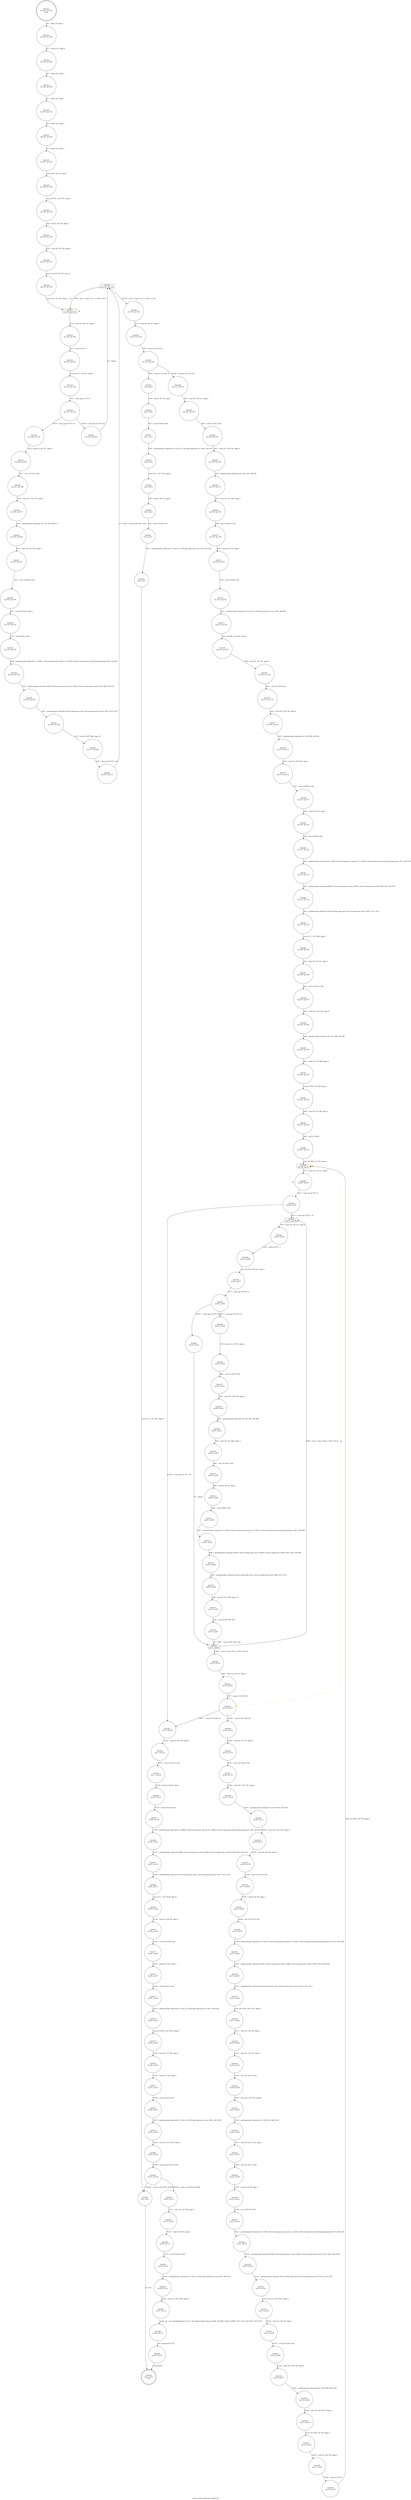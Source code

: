 digraph cache_rebuild_bmpcache_linked_list {
label="cache_rebuild_bmpcache_linked_list"
16210 [label="N16210\n(rp:0, ep:0)\nexit", shape="doublecircle"]
16211 [label="N16211\n(rp:167, ep:167)\nentry", shape="doublecircle"]
16211 -> 16213 [label="%4 = alloca i8, align 1"]
16213 [label="N16213\n(rp:166, ep:166)", shape="circle"]
16213 -> 16214 [label="%5 = alloca i16*, align 8"]
16214 [label="N16214\n(rp:165, ep:165)", shape="circle"]
16214 -> 16215 [label="%6 = alloca i32, align 4"]
16215 [label="N16215\n(rp:164, ep:164)", shape="circle"]
16215 -> 16216 [label="%7 = alloca i32, align 4"]
16216 [label="N16216\n(rp:163, ep:163)", shape="circle"]
16216 -> 16217 [label="%8 = alloca i32, align 4"]
16217 [label="N16217\n(rp:162, ep:162)", shape="circle"]
16217 -> 16218 [label="%9 = alloca i16, align 2"]
16218 [label="N16218\n(rp:161, ep:161)", shape="circle"]
16218 -> 16220 [label="store i8 %0, i8* %4, align 1"]
16220 [label="N16220\n(rp:160, ep:160)", shape="circle"]
16220 -> 16222 [label="store i16* %1, i16** %5, align 8"]
16222 [label="N16222\n(rp:159, ep:159)", shape="circle"]
16222 -> 16225 [label="store i32 %2, i32* %6, align 4"]
16225 [label="N16225\n(rp:158, ep:158)", shape="circle"]
16225 -> 16226 [label="%10 = load i32, i32* %6, align 4"]
16226 [label="N16226\n(rp:157, ep:157)", shape="circle"]
16226 -> 16228 [label="store i32 %10, i32* %7, align 4"]
16228 [label="N16228\n(rp:156, ep:156)", shape="circle"]
16228 -> 16231 [label="store i32 0, i32* %8, align 4"]
16231 [label="N16231\n(rp:155, ep:155)", shape="box"]
16231 -> 16232 [label="%12 = load i32, i32* %7, align 4"]
16231 -> 16231 [label="@", style="dashed", color="orange"]
16231 -> 16250 [label="@", style="dashed", color="orange"]
16232 [label="N16232\n(rp:154, ep:154)", shape="circle"]
16232 -> 16233 [label="%13 = add i32 %12, -1"]
16233 [label="N16233\n(rp:153, ep:153)", shape="circle"]
16233 -> 16234 [label="store i32 %13, i32* %7, align 4"]
16234 [label="N16234\n(rp:152, ep:152)", shape="circle"]
16234 -> 16235 [label="%14 = icmp sge i32 %13, 0"]
16235 [label="N16235\n(rp:151, ep:151)", shape="circle"]
16235 -> 16391 [label="[%14 = icmp sge i32 %13, 0]"]
16235 -> 16392 [label="[!(%14 = icmp sge i32 %13, 0)]"]
16237 [label="N16237\n(rp:148, ep:149)", shape="circle"]
16237 -> 16238 [label="%17 = sext i32 %16 to i64"]
16238 [label="N16238\n(rp:147, ep:148)", shape="circle"]
16238 -> 16239 [label="%18 = load i16*, i16** %5, align 8"]
16239 [label="N16239\n(rp:146, ep:147)", shape="circle"]
16239 -> 16240 [label="%19 = getelementptr inbounds i16, i16* %18, i64 %17"]
16240 [label="N16240\n(rp:145, ep:146)", shape="circle"]
16240 -> 16241 [label="%20 = load i16, i16* %19, align 2"]
16241 [label="N16241\n(rp:144, ep:145)", shape="circle"]
16241 -> 16242 [label="%21 = sext i16 %20 to i64"]
16242 [label="N16242\n(rp:143, ep:144)", shape="circle"]
16242 -> 16243 [label="%22 = load i8, i8* %4, align 1"]
16243 [label="N16243\n(rp:142, ep:143)", shape="circle"]
16243 -> 16244 [label="%23 = zext i8 %22 to i64"]
16244 [label="N16244\n(rp:141, ep:142)", shape="circle"]
16244 -> 16245 [label="%24 = getelementptr inbounds [3 x [2560 x %struct.bmpcache_entry]], [3 x [2560 x %struct.bmpcache_entry]]* @g_bmpcache, i64 0, i64 %23"]
16245 [label="N16245\n(rp:140, ep:141)", shape="circle"]
16245 -> 16246 [label="%25 = getelementptr inbounds [2560 x %struct.bmpcache_entry], [2560 x %struct.bmpcache_entry]* %24, i64 0, i64 %21"]
16246 [label="N16246\n(rp:139, ep:140)", shape="circle"]
16246 -> 16247 [label="%26 = getelementptr inbounds %struct.bmpcache_entry, %struct.bmpcache_entry* %25, i32 0, i32 0"]
16247 [label="N16247\n(rp:138, ep:139)", shape="circle"]
16247 -> 16248 [label="%27 = load i8*, i8** %26, align 16"]
16248 [label="N16248\n(rp:137, ep:138)", shape="circle"]
16248 -> 16249 [label="%28 = icmp eq i8* %27, null"]
16249 [label="N16249\n(rp:136, ep:137)", shape="circle"]
16249 -> 16250 [label="30 = [%28 = icmp eq i8* %27, null]"]
16250 [label="N16250\n(rp:135, ep:135)", shape="box"]
16250 -> 16396 [label="[!(%30 = phi i1 [ false, %11 ], [ %28, %15 ])]"]
16250 -> 16231 [label="[%30 = phi i1 [ false, %11 ], [ %28, %15 ]]"]
16253 [label="N16253\n(rp:133, ep:133)", shape="circle"]
16253 -> 16254 [label="%34 = icmp slt i32 %33, 0"]
16254 [label="N16254\n(rp:132, ep:132)", shape="circle"]
16254 -> 16397 [label="[%34 = icmp slt i32 %33, 0]"]
16254 -> 16398 [label="[!(%34 = icmp slt i32 %33, 0)]"]
16256 [label="N16256\n(rp:8, ep:8)", shape="circle"]
16256 -> 16257 [label="%37 = zext i8 %36 to i64"]
16257 [label="N16257\n(rp:7, ep:7)", shape="circle"]
16257 -> 16258 [label="%38 = getelementptr inbounds [3 x i32], [3 x i32]* @g_bmpcache_lru, i64 0, i64 %37"]
16258 [label="N16258\n(rp:6, ep:6)", shape="circle"]
16258 -> 16259 [label="store i32 -1, i32* %38, align 4"]
16259 [label="N16259\n(rp:5, ep:5)", shape="circle"]
16259 -> 16260 [label="%39 = load i8, i8* %4, align 1"]
16260 [label="N16260\n(rp:4, ep:4)", shape="circle"]
16260 -> 16261 [label="%40 = zext i8 %39 to i64"]
16261 [label="N16261\n(rp:3, ep:3)", shape="circle"]
16261 -> 16262 [label="%41 = getelementptr inbounds [3 x i32], [3 x i32]* @g_bmpcache_mru, i64 0, i64 %40"]
16262 [label="N16262\n(rp:2, ep:2)", shape="circle"]
16262 -> 16390 [label="store i32 -1, i32* %41, align 4"]
16265 [label="N16265\n(rp:130, ep:130)", shape="circle"]
16265 -> 16266 [label="%44 = sext i32 %43 to i64"]
16266 [label="N16266\n(rp:129, ep:129)", shape="circle"]
16266 -> 16267 [label="%45 = load i16*, i16** %5, align 8"]
16267 [label="N16267\n(rp:128, ep:128)", shape="circle"]
16267 -> 16268 [label="%46 = getelementptr inbounds i16, i16* %45, i64 %44"]
16268 [label="N16268\n(rp:127, ep:127)", shape="circle"]
16268 -> 16269 [label="%47 = load i16, i16* %46, align 2"]
16269 [label="N16269\n(rp:126, ep:126)", shape="circle"]
16269 -> 16270 [label="%48 = sext i16 %47 to i32"]
16270 [label="N16270\n(rp:125, ep:125)", shape="circle"]
16270 -> 16271 [label="%49 = load i8, i8* %4, align 1"]
16271 [label="N16271\n(rp:124, ep:124)", shape="circle"]
16271 -> 16272 [label="%50 = zext i8 %49 to i64"]
16272 [label="N16272\n(rp:123, ep:123)", shape="circle"]
16272 -> 16273 [label="%51 = getelementptr inbounds [3 x i32], [3 x i32]* @g_bmpcache_mru, i64 0, i64 %50"]
16273 [label="N16273\n(rp:122, ep:122)", shape="circle"]
16273 -> 16274 [label="store i32 %48, i32* %51, align 4"]
16274 [label="N16274\n(rp:121, ep:121)", shape="circle"]
16274 -> 16275 [label="%52 = load i32, i32* %7, align 4"]
16275 [label="N16275\n(rp:120, ep:120)", shape="circle"]
16275 -> 16276 [label="%53 = sext i32 %52 to i64"]
16276 [label="N16276\n(rp:119, ep:119)", shape="circle"]
16276 -> 16277 [label="%54 = load i16*, i16** %5, align 8"]
16277 [label="N16277\n(rp:118, ep:118)", shape="circle"]
16277 -> 16278 [label="%55 = getelementptr inbounds i16, i16* %54, i64 %53"]
16278 [label="N16278\n(rp:117, ep:117)", shape="circle"]
16278 -> 16279 [label="%56 = load i16, i16* %55, align 2"]
16279 [label="N16279\n(rp:116, ep:116)", shape="circle"]
16279 -> 16280 [label="%57 = sext i16 %56 to i64"]
16280 [label="N16280\n(rp:115, ep:115)", shape="circle"]
16280 -> 16281 [label="%58 = load i8, i8* %4, align 1"]
16281 [label="N16281\n(rp:114, ep:114)", shape="circle"]
16281 -> 16282 [label="%59 = zext i8 %58 to i64"]
16282 [label="N16282\n(rp:113, ep:113)", shape="circle"]
16282 -> 16283 [label="%60 = getelementptr inbounds [3 x [2560 x %struct.bmpcache_entry]], [3 x [2560 x %struct.bmpcache_entry]]* @g_bmpcache, i64 0, i64 %59"]
16283 [label="N16283\n(rp:112, ep:112)", shape="circle"]
16283 -> 16284 [label="%61 = getelementptr inbounds [2560 x %struct.bmpcache_entry], [2560 x %struct.bmpcache_entry]* %60, i64 0, i64 %57"]
16284 [label="N16284\n(rp:111, ep:111)", shape="circle"]
16284 -> 16285 [label="%62 = getelementptr inbounds %struct.bmpcache_entry, %struct.bmpcache_entry* %61, i32 0, i32 2"]
16285 [label="N16285\n(rp:110, ep:110)", shape="circle"]
16285 -> 16286 [label="store i16 -1, i16* %62, align 2"]
16286 [label="N16286\n(rp:109, ep:109)", shape="circle"]
16286 -> 16287 [label="%63 = load i32, i32* %7, align 4"]
16287 [label="N16287\n(rp:108, ep:108)", shape="circle"]
16287 -> 16288 [label="%64 = sext i32 %63 to i64"]
16288 [label="N16288\n(rp:107, ep:107)", shape="circle"]
16288 -> 16289 [label="%65 = load i16*, i16** %5, align 8"]
16289 [label="N16289\n(rp:106, ep:106)", shape="circle"]
16289 -> 16290 [label="%66 = getelementptr inbounds i16, i16* %65, i64 %64"]
16290 [label="N16290\n(rp:105, ep:105)", shape="circle"]
16290 -> 16291 [label="%67 = load i16, i16* %66, align 2"]
16291 [label="N16291\n(rp:104, ep:104)", shape="circle"]
16291 -> 16292 [label="store i16 %67, i16* %9, align 2"]
16292 [label="N16292\n(rp:103, ep:103)", shape="circle"]
16292 -> 16293 [label="%68 = load i32, i32* %8, align 4"]
16293 [label="N16293\n(rp:102, ep:102)", shape="circle"]
16293 -> 16294 [label="%69 = add i32 %68, 1"]
16294 [label="N16294\n(rp:101, ep:101)", shape="circle"]
16294 -> 16296 [label="store i32 %69, i32* %8, align 4"]
16296 [label="N16296\n(rp:100, ep:41)", shape="box"]
16296 -> 16297 [label="%71 = load i32, i32* %7, align 4"]
16296 -> 16296 [label="@", style="dashed", color="orange"]
16296 -> 16323 [label="@", style="dashed", color="orange"]
16296 -> 16298 [label="@", style="dashed", color="orange"]
16297 [label="N16297\n(rp:99, ep:40)", shape="circle"]
16297 -> 16298 [label="%72 = icmp sge i32 %71, 0"]
16298 [label="N16298\n(rp:98, ep:39)", shape="circle"]
16298 -> 16300 [label="[%72 = icmp sge i32 %71, 0]"]
16298 -> 16361 [label="[!(%72 = icmp sge i32 %71, 0)]"]
16300 [label="N16300\n(rp:97, ep:100)", shape="box"]
16300 -> 16301 [label="%75 = load i32, i32* %7, align 4"]
16301 [label="N16301\n(rp:96, ep:99)", shape="circle"]
16301 -> 16302 [label="%76 = add i32 %75, -1"]
16302 [label="N16302\n(rp:95, ep:98)", shape="circle"]
16302 -> 16303 [label="store i32 %76, i32* %7, align 4"]
16303 [label="N16303\n(rp:94, ep:97)", shape="circle"]
16303 -> 16304 [label="%77 = icmp sge i32 %76, 0"]
16304 [label="N16304\n(rp:93, ep:96)", shape="circle"]
16304 -> 16401 [label="[%77 = icmp sge i32 %76, 0]"]
16304 -> 16402 [label="[!(%77 = icmp sge i32 %76, 0)]"]
16306 [label="N16306\n(rp:90, ep:94)", shape="circle"]
16306 -> 16307 [label="%80 = sext i32 %79 to i64"]
16307 [label="N16307\n(rp:89, ep:93)", shape="circle"]
16307 -> 16308 [label="%81 = load i16*, i16** %5, align 8"]
16308 [label="N16308\n(rp:88, ep:92)", shape="circle"]
16308 -> 16309 [label="%82 = getelementptr inbounds i16, i16* %81, i64 %80"]
16309 [label="N16309\n(rp:87, ep:91)", shape="circle"]
16309 -> 16310 [label="%83 = load i16, i16* %82, align 2"]
16310 [label="N16310\n(rp:86, ep:90)", shape="circle"]
16310 -> 16311 [label="%84 = sext i16 %83 to i64"]
16311 [label="N16311\n(rp:85, ep:89)", shape="circle"]
16311 -> 16312 [label="%85 = load i8, i8* %4, align 1"]
16312 [label="N16312\n(rp:84, ep:88)", shape="circle"]
16312 -> 16313 [label="%86 = zext i8 %85 to i64"]
16313 [label="N16313\n(rp:83, ep:87)", shape="circle"]
16313 -> 16314 [label="%87 = getelementptr inbounds [3 x [2560 x %struct.bmpcache_entry]], [3 x [2560 x %struct.bmpcache_entry]]* @g_bmpcache, i64 0, i64 %86"]
16314 [label="N16314\n(rp:82, ep:86)", shape="circle"]
16314 -> 16315 [label="%88 = getelementptr inbounds [2560 x %struct.bmpcache_entry], [2560 x %struct.bmpcache_entry]* %87, i64 0, i64 %84"]
16315 [label="N16315\n(rp:81, ep:85)", shape="circle"]
16315 -> 16316 [label="%89 = getelementptr inbounds %struct.bmpcache_entry, %struct.bmpcache_entry* %88, i32 0, i32 0"]
16316 [label="N16316\n(rp:80, ep:84)", shape="circle"]
16316 -> 16317 [label="%90 = load i8*, i8** %89, align 16"]
16317 [label="N16317\n(rp:79, ep:83)", shape="circle"]
16317 -> 16318 [label="%91 = icmp eq i8* %90, null"]
16318 [label="N16318\n(rp:78, ep:82)", shape="circle"]
16318 -> 16319 [label="93 = [%91 = icmp eq i8* %90, null]"]
16319 [label="N16319\n(rp:77, ep:80)", shape="box"]
16319 -> 16406 [label="[!(%93 = phi i1 [ false, %74 ], [ %91, %78 ])]"]
16319 -> 16300 [label="[%93 = phi i1 [ false, %74 ], [ %91, %78 ]]"]
16322 [label="N16322\n(rp:75, ep:78)", shape="circle"]
16322 -> 16323 [label="%97 = icmp slt i32 %96, 0"]
16323 [label="N16323\n(rp:74, ep:77)", shape="circle"]
16323 -> 16408 [label="[!(%97 = icmp slt i32 %96, 0)]"]
16323 -> 16361 [label="[%97 = icmp slt i32 %96, 0]"]
16326 [label="N16326\n(rp:43, ep:75)", shape="circle"]
16326 -> 16327 [label="%101 = sext i32 %100 to i64"]
16327 [label="N16327\n(rp:42, ep:74)", shape="circle"]
16327 -> 16328 [label="%102 = load i16*, i16** %5, align 8"]
16328 [label="N16328\n(rp:41, ep:73)", shape="circle"]
16328 -> 16329 [label="%103 = getelementptr inbounds i16, i16* %102, i64 %101"]
16329 [label="N16329\n(rp:40, ep:72)", shape="circle"]
16329 -> 16330 [label="%104 = load i16, i16* %103, align 2"]
16330 [label="N16330\n(rp:39, ep:71)", shape="circle"]
16330 -> 16331 [label="%105 = load i16, i16* %9, align 2"]
16331 [label="N16331\n(rp:38, ep:70)", shape="circle"]
16331 -> 16332 [label="%106 = sext i16 %105 to i64"]
16332 [label="N16332\n(rp:37, ep:69)", shape="circle"]
16332 -> 16333 [label="%107 = load i8, i8* %4, align 1"]
16333 [label="N16333\n(rp:36, ep:68)", shape="circle"]
16333 -> 16334 [label="%108 = zext i8 %107 to i64"]
16334 [label="N16334\n(rp:35, ep:67)", shape="circle"]
16334 -> 16335 [label="%109 = getelementptr inbounds [3 x [2560 x %struct.bmpcache_entry]], [3 x [2560 x %struct.bmpcache_entry]]* @g_bmpcache, i64 0, i64 %108"]
16335 [label="N16335\n(rp:34, ep:66)", shape="circle"]
16335 -> 16336 [label="%110 = getelementptr inbounds [2560 x %struct.bmpcache_entry], [2560 x %struct.bmpcache_entry]* %109, i64 0, i64 %106"]
16336 [label="N16336\n(rp:33, ep:65)", shape="circle"]
16336 -> 16337 [label="%111 = getelementptr inbounds %struct.bmpcache_entry, %struct.bmpcache_entry* %110, i32 0, i32 1"]
16337 [label="N16337\n(rp:32, ep:64)", shape="circle"]
16337 -> 16338 [label="store i16 %104, i16* %111, align 8"]
16338 [label="N16338\n(rp:31, ep:63)", shape="circle"]
16338 -> 16339 [label="%112 = load i16, i16* %9, align 2"]
16339 [label="N16339\n(rp:30, ep:62)", shape="circle"]
16339 -> 16340 [label="%113 = load i32, i32* %7, align 4"]
16340 [label="N16340\n(rp:29, ep:61)", shape="circle"]
16340 -> 16341 [label="%114 = sext i32 %113 to i64"]
16341 [label="N16341\n(rp:28, ep:60)", shape="circle"]
16341 -> 16342 [label="%115 = load i16*, i16** %5, align 8"]
16342 [label="N16342\n(rp:27, ep:59)", shape="circle"]
16342 -> 16343 [label="%116 = getelementptr inbounds i16, i16* %115, i64 %114"]
16343 [label="N16343\n(rp:26, ep:58)", shape="circle"]
16343 -> 16344 [label="%117 = load i16, i16* %116, align 2"]
16344 [label="N16344\n(rp:25, ep:57)", shape="circle"]
16344 -> 16345 [label="%118 = sext i16 %117 to i64"]
16345 [label="N16345\n(rp:24, ep:56)", shape="circle"]
16345 -> 16346 [label="%119 = load i8, i8* %4, align 1"]
16346 [label="N16346\n(rp:23, ep:55)", shape="circle"]
16346 -> 16347 [label="%120 = zext i8 %119 to i64"]
16347 [label="N16347\n(rp:22, ep:54)", shape="circle"]
16347 -> 16348 [label="%121 = getelementptr inbounds [3 x [2560 x %struct.bmpcache_entry]], [3 x [2560 x %struct.bmpcache_entry]]* @g_bmpcache, i64 0, i64 %120"]
16348 [label="N16348\n(rp:21, ep:53)", shape="circle"]
16348 -> 16349 [label="%122 = getelementptr inbounds [2560 x %struct.bmpcache_entry], [2560 x %struct.bmpcache_entry]* %121, i64 0, i64 %118"]
16349 [label="N16349\n(rp:20, ep:52)", shape="circle"]
16349 -> 16350 [label="%123 = getelementptr inbounds %struct.bmpcache_entry, %struct.bmpcache_entry* %122, i32 0, i32 2"]
16350 [label="N16350\n(rp:19, ep:51)", shape="circle"]
16350 -> 16351 [label="store i16 %112, i16* %123, align 2"]
16351 [label="N16351\n(rp:18, ep:50)", shape="circle"]
16351 -> 16352 [label="%124 = load i32, i32* %7, align 4"]
16352 [label="N16352\n(rp:17, ep:49)", shape="circle"]
16352 -> 16353 [label="%125 = sext i32 %124 to i64"]
16353 [label="N16353\n(rp:16, ep:48)", shape="circle"]
16353 -> 16354 [label="%126 = load i16*, i16** %5, align 8"]
16354 [label="N16354\n(rp:15, ep:47)", shape="circle"]
16354 -> 16355 [label="%127 = getelementptr inbounds i16, i16* %126, i64 %125"]
16355 [label="N16355\n(rp:14, ep:46)", shape="circle"]
16355 -> 16356 [label="%128 = load i16, i16* %127, align 2"]
16356 [label="N16356\n(rp:13, ep:45)", shape="circle"]
16356 -> 16357 [label="store i16 %128, i16* %9, align 2"]
16357 [label="N16357\n(rp:12, ep:44)", shape="circle"]
16357 -> 16358 [label="%129 = load i32, i32* %8, align 4"]
16358 [label="N16358\n(rp:11, ep:43)", shape="circle"]
16358 -> 16359 [label="%130 = add i32 %129, 1"]
16359 [label="N16359\n(rp:10, ep:42)", shape="circle"]
16359 -> 16296 [label="store i32 %130, i32* %8, align 4"]
16361 [label="N16361\n(rp:73, ep:38)", shape="circle"]
16361 -> 16362 [label="%132 = load i16, i16* %9, align 2"]
16362 [label="N16362\n(rp:72, ep:37)", shape="circle"]
16362 -> 16363 [label="%133 = sext i16 %132 to i64"]
16363 [label="N16363\n(rp:71, ep:36)", shape="circle"]
16363 -> 16364 [label="%134 = load i8, i8* %4, align 1"]
16364 [label="N16364\n(rp:70, ep:35)", shape="circle"]
16364 -> 16365 [label="%135 = zext i8 %134 to i64"]
16365 [label="N16365\n(rp:69, ep:34)", shape="circle"]
16365 -> 16366 [label="%136 = getelementptr inbounds [3 x [2560 x %struct.bmpcache_entry]], [3 x [2560 x %struct.bmpcache_entry]]* @g_bmpcache, i64 0, i64 %135"]
16366 [label="N16366\n(rp:68, ep:33)", shape="circle"]
16366 -> 16367 [label="%137 = getelementptr inbounds [2560 x %struct.bmpcache_entry], [2560 x %struct.bmpcache_entry]* %136, i64 0, i64 %133"]
16367 [label="N16367\n(rp:67, ep:32)", shape="circle"]
16367 -> 16368 [label="%138 = getelementptr inbounds %struct.bmpcache_entry, %struct.bmpcache_entry* %137, i32 0, i32 1"]
16368 [label="N16368\n(rp:66, ep:31)", shape="circle"]
16368 -> 16369 [label="store i16 -1, i16* %138, align 8"]
16369 [label="N16369\n(rp:65, ep:30)", shape="circle"]
16369 -> 16370 [label="%139 = load i16, i16* %9, align 2"]
16370 [label="N16370\n(rp:64, ep:29)", shape="circle"]
16370 -> 16371 [label="%140 = sext i16 %139 to i32"]
16371 [label="N16371\n(rp:63, ep:28)", shape="circle"]
16371 -> 16372 [label="%141 = load i8, i8* %4, align 1"]
16372 [label="N16372\n(rp:62, ep:27)", shape="circle"]
16372 -> 16373 [label="%142 = zext i8 %141 to i64"]
16373 [label="N16373\n(rp:61, ep:26)", shape="circle"]
16373 -> 16374 [label="%143 = getelementptr inbounds [3 x i32], [3 x i32]* @g_bmpcache_lru, i64 0, i64 %142"]
16374 [label="N16374\n(rp:60, ep:25)", shape="circle"]
16374 -> 16375 [label="store i32 %140, i32* %143, align 4"]
16375 [label="N16375\n(rp:59, ep:24)", shape="circle"]
16375 -> 16376 [label="%144 = load i32, i32* %8, align 4"]
16376 [label="N16376\n(rp:58, ep:23)", shape="circle"]
16376 -> 16377 [label="%145 = load i8, i8* %4, align 1"]
16377 [label="N16377\n(rp:57, ep:22)", shape="circle"]
16377 -> 16378 [label="%146 = zext i8 %145 to i64"]
16378 [label="N16378\n(rp:56, ep:21)", shape="circle"]
16378 -> 16379 [label="%147 = getelementptr inbounds [3 x i32], [3 x i32]* @g_bmpcache_count, i64 0, i64 %146"]
16379 [label="N16379\n(rp:55, ep:20)", shape="circle"]
16379 -> 16380 [label="%148 = load i32, i32* %147, align 4"]
16380 [label="N16380\n(rp:54, ep:19)", shape="circle"]
16380 -> 16381 [label="%149 = icmp ne i32 %144, %148"]
16381 [label="N16381\n(rp:53, ep:18)", shape="circle"]
16381 -> 16409 [label="[%149 = icmp ne i32 %144, %148]"]
16381 -> 16390 [label="[!(%149 = icmp ne i32 %144, %148)]"]
16383 [label="N16383\n(rp:51, ep:16)", shape="circle"]
16383 -> 16384 [label="%152 = load i8, i8* %4, align 1"]
16384 [label="N16384\n(rp:50, ep:15)", shape="circle"]
16384 -> 16385 [label="%153 = zext i8 %152 to i64"]
16385 [label="N16385\n(rp:49, ep:14)", shape="circle"]
16385 -> 16386 [label="%154 = getelementptr inbounds [3 x i32], [3 x i32]* @g_bmpcache_count, i64 0, i64 %153"]
16386 [label="N16386\n(rp:48, ep:13)", shape="circle"]
16386 -> 16387 [label="%155 = load i32, i32* %154, align 4"]
16387 [label="N16387\n(rp:47, ep:12)", shape="circle"]
16387 -> 16388 [label="logger --@-- call void @logger(i32 6, i32 3, i8* getelementptr inbounds ([88 x i8], [88 x i8]* @.str.485, i32 0, i32 0), i32 %151, i32 %155)", style="dashed", color="blue"]
16388 [label="N16388\n(rp:46, ep:11)", shape="circle"]
16388 -> 16389 [label="call void @exit(i32 70)"]
16389 [label="N16389\n(rp:45, ep:10)", shape="circle"]
16389 -> 16210 [label="unreachable"]
16390 [label="N16390\n(rp:1, ep:1)", shape="circle"]
16390 -> 16210 [label="ret void"]
16391 [label="N16391\n(rp:149, ep:150)", shape="circle"]
16391 -> 16237 [label="%16 = load i32, i32* %7, align 4"]
16392 [label="N16392\n(rp:150, ep:136)", shape="circle"]
16392 -> 16250 [label="30 = [false]"]
16396 [label="N16396\n(rp:134, ep:134)", shape="circle"]
16396 -> 16253 [label="%33 = load i32, i32* %7, align 4"]
16397 [label="N16397\n(rp:9, ep:9)", shape="circle"]
16397 -> 16256 [label="%36 = load i8, i8* %4, align 1"]
16398 [label="N16398\n(rp:131, ep:131)", shape="circle"]
16398 -> 16265 [label="%43 = load i32, i32* %7, align 4"]
16401 [label="N16401\n(rp:91, ep:95)", shape="circle"]
16401 -> 16306 [label="%79 = load i32, i32* %7, align 4"]
16402 [label="N16402\n(rp:92, ep:81)", shape="circle"]
16402 -> 16319 [label="93 = [false]"]
16406 [label="N16406\n(rp:76, ep:79)", shape="circle"]
16406 -> 16322 [label="%96 = load i32, i32* %7, align 4"]
16408 [label="N16408\n(rp:44, ep:76)", shape="circle"]
16408 -> 16326 [label="%100 = load i32, i32* %7, align 4"]
16409 [label="N16409\n(rp:52, ep:17)", shape="circle"]
16409 -> 16383 [label="%151 = load i32, i32* %8, align 4"]
}
